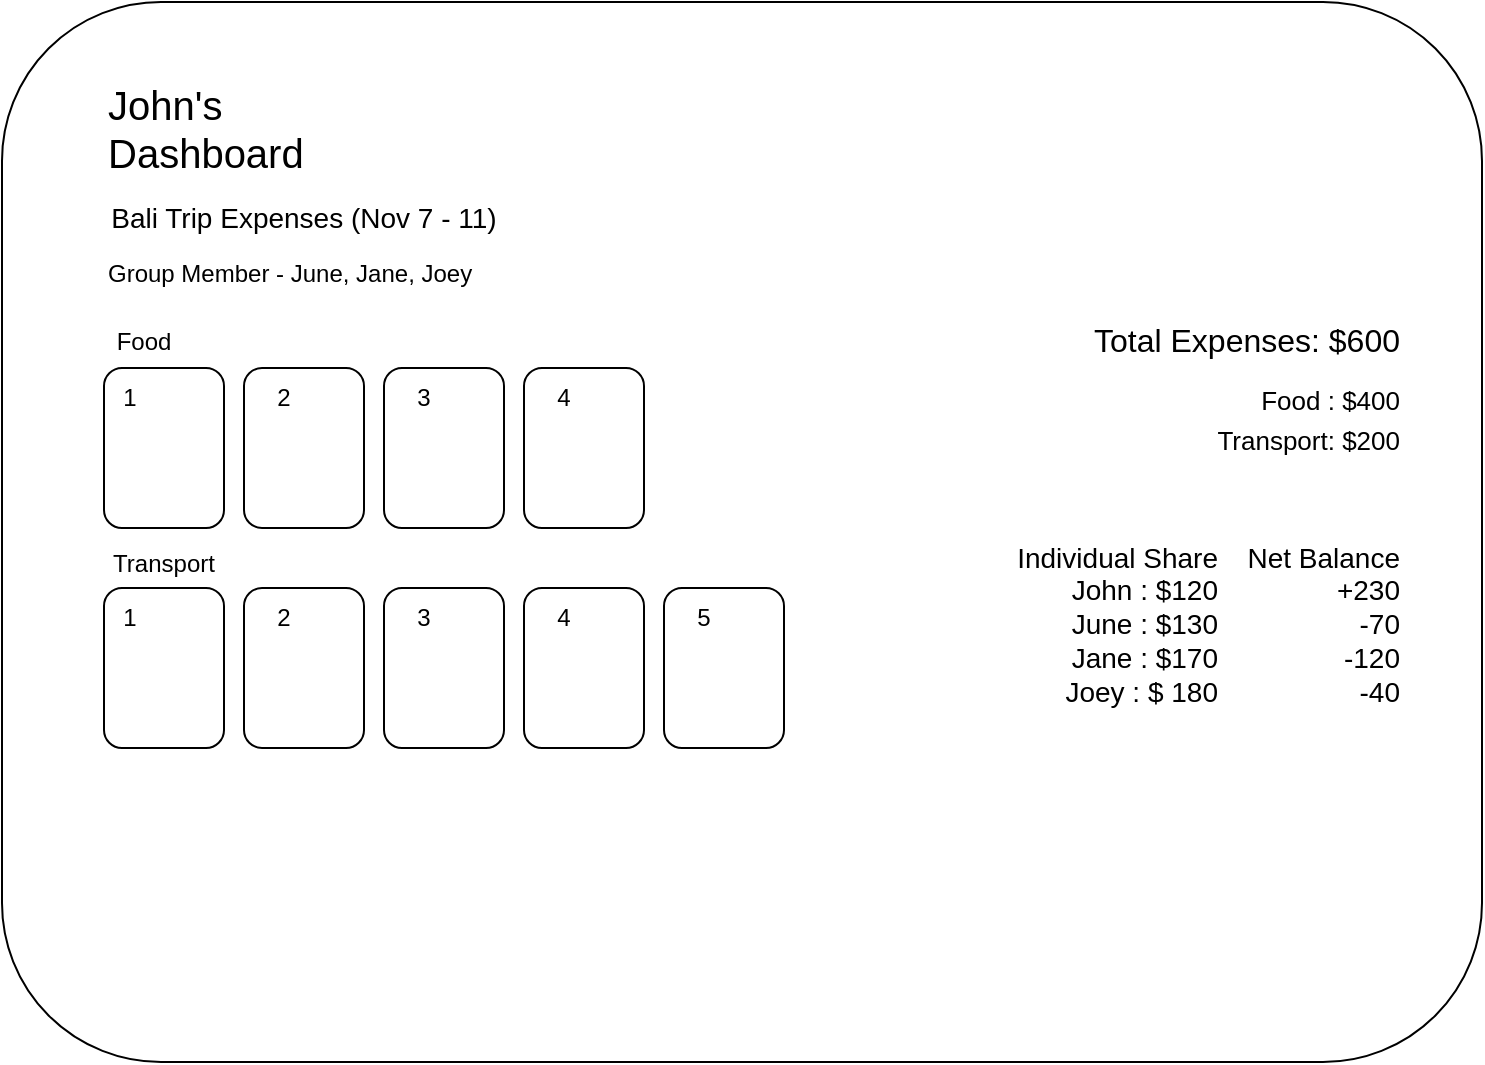 <mxfile>
    <diagram id="XrYTg_x5koNiByYe2KSG" name="Page-1">
        <mxGraphModel dx="807" dy="582" grid="1" gridSize="10" guides="1" tooltips="1" connect="1" arrows="1" fold="1" page="1" pageScale="1" pageWidth="827" pageHeight="1169" math="0" shadow="0">
            <root>
                <mxCell id="0"/>
                <mxCell id="1" parent="0"/>
                <mxCell id="2" value="" style="rounded=1;whiteSpace=wrap;html=1;" vertex="1" parent="1">
                    <mxGeometry x="39" y="37" width="740" height="530" as="geometry"/>
                </mxCell>
                <mxCell id="6" value="" style="rounded=1;whiteSpace=wrap;html=1;fontSize=14;" vertex="1" parent="2">
                    <mxGeometry x="51" y="183" width="60" height="80" as="geometry"/>
                </mxCell>
                <mxCell id="15" value="&lt;font style=&quot;font-size: 12px;&quot;&gt;Food&lt;/font&gt;" style="text;html=1;strokeColor=none;fillColor=none;align=center;verticalAlign=middle;whiteSpace=wrap;rounded=0;fontSize=14;" vertex="1" parent="2">
                    <mxGeometry x="41" y="154" width="60" height="30" as="geometry"/>
                </mxCell>
                <mxCell id="16" value="Transport" style="text;html=1;strokeColor=none;fillColor=none;align=center;verticalAlign=middle;whiteSpace=wrap;rounded=0;fontSize=12;" vertex="1" parent="2">
                    <mxGeometry x="51" y="266" width="60" height="30" as="geometry"/>
                </mxCell>
                <mxCell id="27" value="&lt;font style=&quot;font-size: 16px;&quot;&gt;Total Expenses: $600&lt;/font&gt;" style="text;html=1;strokeColor=none;fillColor=none;align=right;verticalAlign=middle;whiteSpace=wrap;rounded=0;fontSize=12;" vertex="1" parent="2">
                    <mxGeometry x="431" y="154" width="270" height="30" as="geometry"/>
                </mxCell>
                <mxCell id="28" value="&lt;font style=&quot;font-size: 13px;&quot;&gt;Food : $400&lt;br&gt;Transport: $200&lt;/font&gt;" style="text;html=1;strokeColor=none;fillColor=none;align=right;verticalAlign=middle;whiteSpace=wrap;rounded=0;fontSize=16;" vertex="1" parent="2">
                    <mxGeometry x="561" y="193" width="140" height="30" as="geometry"/>
                </mxCell>
                <mxCell id="29" value="&lt;font style=&quot;font-size: 14px;&quot;&gt;Individual Share&lt;br&gt;John : $120&lt;br&gt;June : $130&lt;br&gt;Jane : $170&lt;br&gt;Joey : $ 180&lt;br&gt;&lt;/font&gt;" style="text;html=1;strokeColor=none;fillColor=none;align=right;verticalAlign=middle;whiteSpace=wrap;rounded=0;fontSize=13;" vertex="1" parent="2">
                    <mxGeometry x="461" y="296" width="149" height="30" as="geometry"/>
                </mxCell>
                <mxCell id="30" value="Net Balance&lt;br&gt;+230&lt;br&gt;&lt;div style=&quot;&quot;&gt;&lt;span style=&quot;background-color: initial;&quot;&gt;-70&lt;/span&gt;&lt;/div&gt;&lt;div style=&quot;&quot;&gt;&lt;span style=&quot;background-color: initial;&quot;&gt;-120&lt;/span&gt;&lt;/div&gt;-40" style="text;html=1;strokeColor=none;fillColor=none;align=right;verticalAlign=middle;whiteSpace=wrap;rounded=0;fontSize=14;" vertex="1" parent="2">
                    <mxGeometry x="591" y="296" width="110" height="30" as="geometry"/>
                </mxCell>
                <mxCell id="3" value="&lt;font style=&quot;font-size: 20px;&quot;&gt;John's Dashboard&lt;/font&gt;" style="text;html=1;strokeColor=none;fillColor=none;align=left;verticalAlign=middle;whiteSpace=wrap;rounded=0;" vertex="1" parent="1">
                    <mxGeometry x="90" y="70" width="100" height="60" as="geometry"/>
                </mxCell>
                <mxCell id="4" value="&lt;font style=&quot;font-size: 12px;&quot;&gt;Group Member - June, Jane, Joey&lt;/font&gt;" style="text;html=1;strokeColor=none;fillColor=none;align=left;verticalAlign=middle;whiteSpace=wrap;rounded=0;fontSize=20;" vertex="1" parent="1">
                    <mxGeometry x="90" y="154" width="220" height="30" as="geometry"/>
                </mxCell>
                <mxCell id="5" value="&lt;font style=&quot;font-size: 14px;&quot;&gt;Bali Trip Expenses (Nov 7 - 11)&lt;/font&gt;" style="text;html=1;strokeColor=none;fillColor=none;align=center;verticalAlign=middle;whiteSpace=wrap;rounded=0;fontSize=12;" vertex="1" parent="1">
                    <mxGeometry x="90" y="120" width="200" height="50" as="geometry"/>
                </mxCell>
                <mxCell id="7" value="" style="rounded=1;whiteSpace=wrap;html=1;fontSize=14;" vertex="1" parent="1">
                    <mxGeometry x="160" y="220" width="60" height="80" as="geometry"/>
                </mxCell>
                <mxCell id="8" value="" style="rounded=1;whiteSpace=wrap;html=1;fontSize=14;" vertex="1" parent="1">
                    <mxGeometry x="230" y="220" width="60" height="80" as="geometry"/>
                </mxCell>
                <mxCell id="9" value="" style="rounded=1;whiteSpace=wrap;html=1;fontSize=14;" vertex="1" parent="1">
                    <mxGeometry x="300" y="220" width="60" height="80" as="geometry"/>
                </mxCell>
                <mxCell id="10" value="" style="rounded=1;whiteSpace=wrap;html=1;fontSize=14;" vertex="1" parent="1">
                    <mxGeometry x="90" y="330" width="60" height="80" as="geometry"/>
                </mxCell>
                <mxCell id="11" value="" style="rounded=1;whiteSpace=wrap;html=1;fontSize=14;" vertex="1" parent="1">
                    <mxGeometry x="160" y="330" width="60" height="80" as="geometry"/>
                </mxCell>
                <mxCell id="12" value="" style="rounded=1;whiteSpace=wrap;html=1;fontSize=14;" vertex="1" parent="1">
                    <mxGeometry x="230" y="330" width="60" height="80" as="geometry"/>
                </mxCell>
                <mxCell id="13" value="" style="rounded=1;whiteSpace=wrap;html=1;fontSize=14;" vertex="1" parent="1">
                    <mxGeometry x="300" y="330" width="60" height="80" as="geometry"/>
                </mxCell>
                <mxCell id="14" value="" style="rounded=1;whiteSpace=wrap;html=1;fontSize=14;" vertex="1" parent="1">
                    <mxGeometry x="370" y="330" width="60" height="80" as="geometry"/>
                </mxCell>
                <mxCell id="17" value="1" style="text;html=1;strokeColor=none;fillColor=none;align=center;verticalAlign=middle;whiteSpace=wrap;rounded=0;fontSize=12;" vertex="1" parent="1">
                    <mxGeometry x="73" y="220" width="60" height="30" as="geometry"/>
                </mxCell>
                <mxCell id="19" value="2" style="text;html=1;strokeColor=none;fillColor=none;align=center;verticalAlign=middle;whiteSpace=wrap;rounded=0;fontSize=12;" vertex="1" parent="1">
                    <mxGeometry x="150" y="220" width="60" height="30" as="geometry"/>
                </mxCell>
                <mxCell id="20" value="3" style="text;html=1;strokeColor=none;fillColor=none;align=center;verticalAlign=middle;whiteSpace=wrap;rounded=0;fontSize=12;" vertex="1" parent="1">
                    <mxGeometry x="220" y="220" width="60" height="30" as="geometry"/>
                </mxCell>
                <mxCell id="21" value="4" style="text;html=1;strokeColor=none;fillColor=none;align=center;verticalAlign=middle;whiteSpace=wrap;rounded=0;fontSize=12;" vertex="1" parent="1">
                    <mxGeometry x="290" y="220" width="60" height="30" as="geometry"/>
                </mxCell>
                <mxCell id="22" value="1" style="text;html=1;strokeColor=none;fillColor=none;align=center;verticalAlign=middle;whiteSpace=wrap;rounded=0;fontSize=12;" vertex="1" parent="1">
                    <mxGeometry x="73" y="330" width="60" height="30" as="geometry"/>
                </mxCell>
                <mxCell id="23" value="2" style="text;html=1;strokeColor=none;fillColor=none;align=center;verticalAlign=middle;whiteSpace=wrap;rounded=0;fontSize=12;" vertex="1" parent="1">
                    <mxGeometry x="150" y="330" width="60" height="30" as="geometry"/>
                </mxCell>
                <mxCell id="24" value="3" style="text;html=1;strokeColor=none;fillColor=none;align=center;verticalAlign=middle;whiteSpace=wrap;rounded=0;fontSize=12;" vertex="1" parent="1">
                    <mxGeometry x="220" y="330" width="60" height="30" as="geometry"/>
                </mxCell>
                <mxCell id="25" value="4" style="text;html=1;strokeColor=none;fillColor=none;align=center;verticalAlign=middle;whiteSpace=wrap;rounded=0;fontSize=12;" vertex="1" parent="1">
                    <mxGeometry x="290" y="330" width="60" height="30" as="geometry"/>
                </mxCell>
                <mxCell id="26" value="5" style="text;html=1;strokeColor=none;fillColor=none;align=center;verticalAlign=middle;whiteSpace=wrap;rounded=0;fontSize=12;" vertex="1" parent="1">
                    <mxGeometry x="360" y="330" width="60" height="30" as="geometry"/>
                </mxCell>
            </root>
        </mxGraphModel>
    </diagram>
</mxfile>
